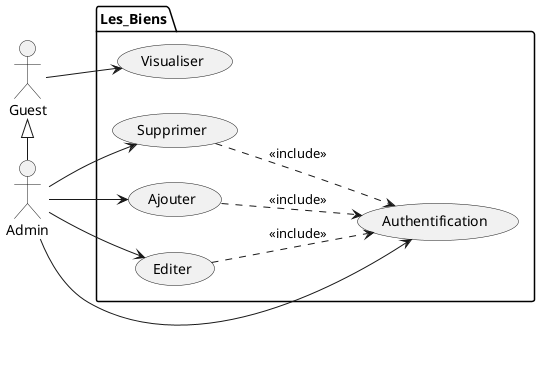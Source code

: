 @startuml gestionDesBien
left to right direction
actor Admin as a
actor Guest as g

package Les_Biens {
  usecase "Visualiser" as vlb
  usecase "Authentification" as auth
  usecase "Supprimer" as del
  usecase "Ajouter" as add
  usecase "Editer" as edit
    del ..> auth : <<include>>
    add ..> auth : <<include>>
    edit ..> auth : <<include>>
}

a --> add
a --> edit
a --> del
a --> auth
g --> vlb
g<|-a

@enduml
